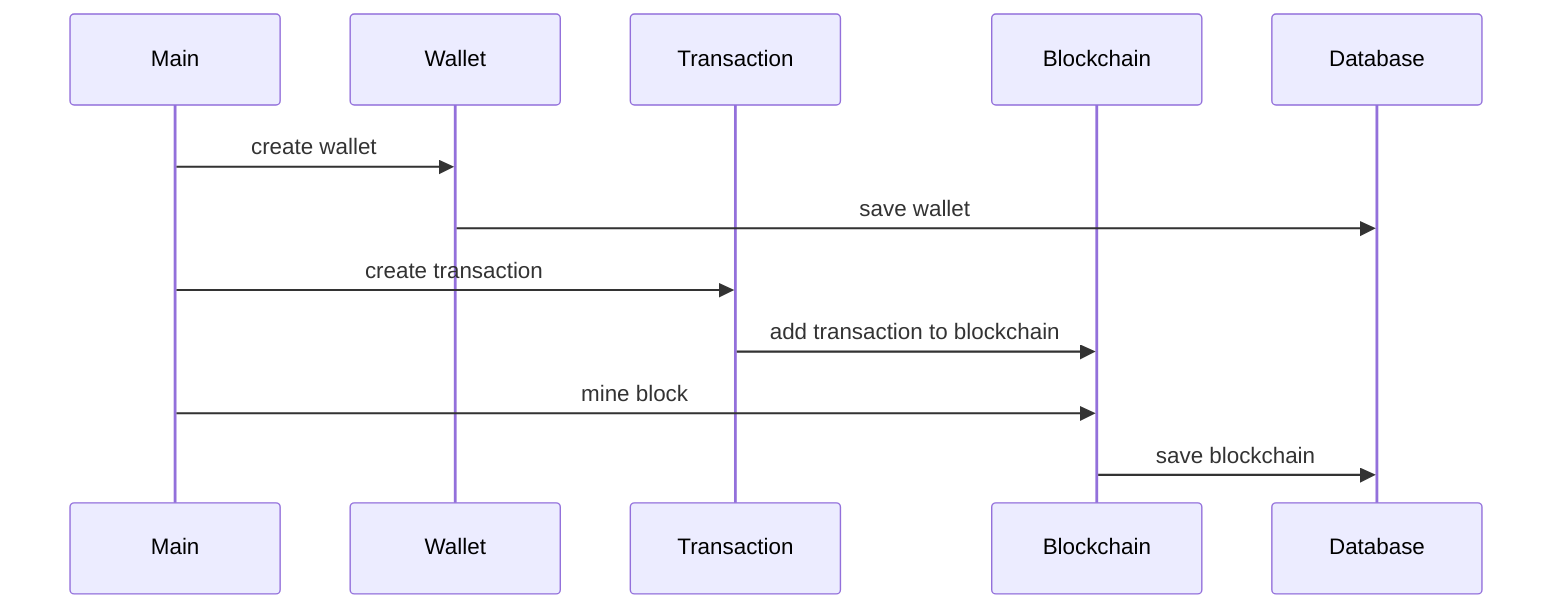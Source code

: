 sequenceDiagram
    participant M as Main
    participant W as Wallet
    participant T as Transaction
    participant B as Blockchain
    participant D as Database
    M->>W: create wallet
    W->>D: save wallet
    M->>T: create transaction
    T->>B: add transaction to blockchain
    M->>B: mine block
    B->>D: save blockchain